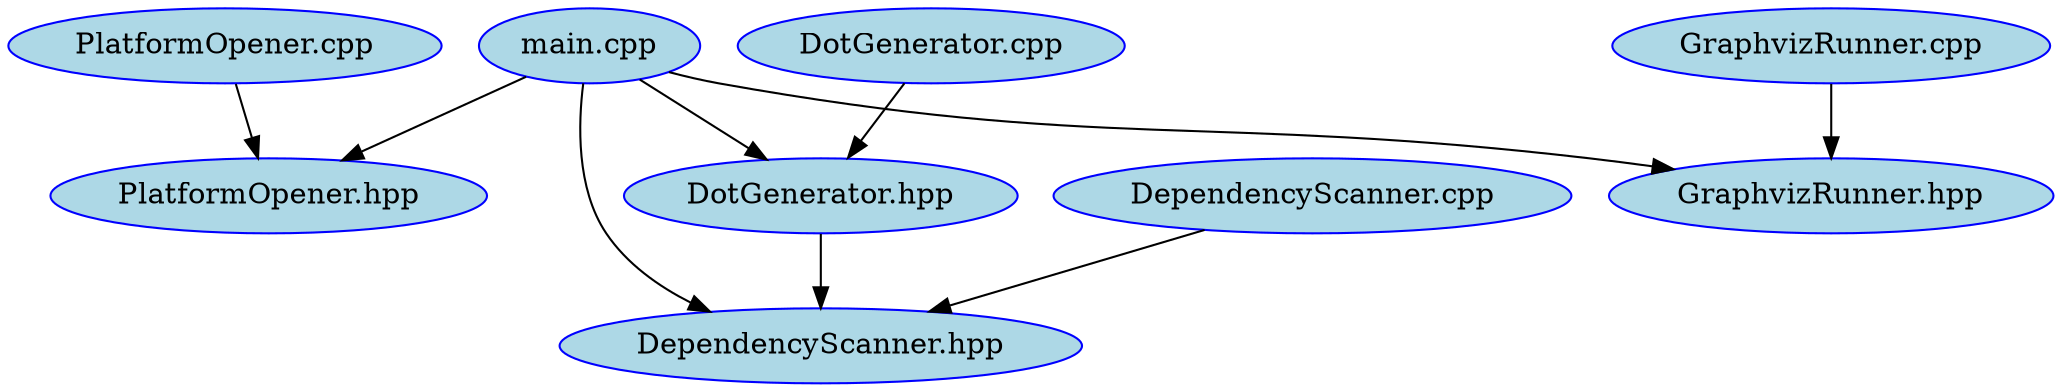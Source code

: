 digraph dependencies {
  node [color=blue, style=filled, fillcolor=lightblue];
  "main.cpp" -> "PlatformOpener.hpp";
  "main.cpp" -> "DotGenerator.hpp";
  "main.cpp" -> "GraphvizRunner.hpp";
  "main.cpp" -> "DependencyScanner.hpp";
  "DependencyScanner.cpp" -> "DependencyScanner.hpp";
  "PlatformOpener.hpp";
  "PlatformOpener.cpp" -> "PlatformOpener.hpp";
  "DotGenerator.cpp" -> "DotGenerator.hpp";
  "DependencyScanner.hpp";
  "GraphvizRunner.cpp" -> "GraphvizRunner.hpp";
  "GraphvizRunner.hpp";
  "DotGenerator.hpp" -> "DependencyScanner.hpp";
}
